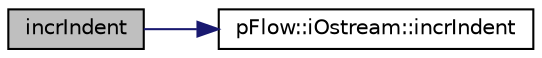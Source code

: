 digraph "incrIndent"
{
 // LATEX_PDF_SIZE
  edge [fontname="Helvetica",fontsize="10",labelfontname="Helvetica",labelfontsize="10"];
  node [fontname="Helvetica",fontsize="10",shape=record];
  rankdir="LR";
  Node1 [label="incrIndent",height=0.2,width=0.4,color="black", fillcolor="grey75", style="filled", fontcolor="black",tooltip="Increment the indent level."];
  Node1 -> Node2 [color="midnightblue",fontsize="10",style="solid",fontname="Helvetica"];
  Node2 [label="pFlow::iOstream::incrIndent",height=0.2,width=0.4,color="black", fillcolor="white", style="filled",URL="$classpFlow_1_1iOstream.html#a79a5f541a96c769ad3b3bf66aff49115",tooltip="Increment the indent level."];
}
